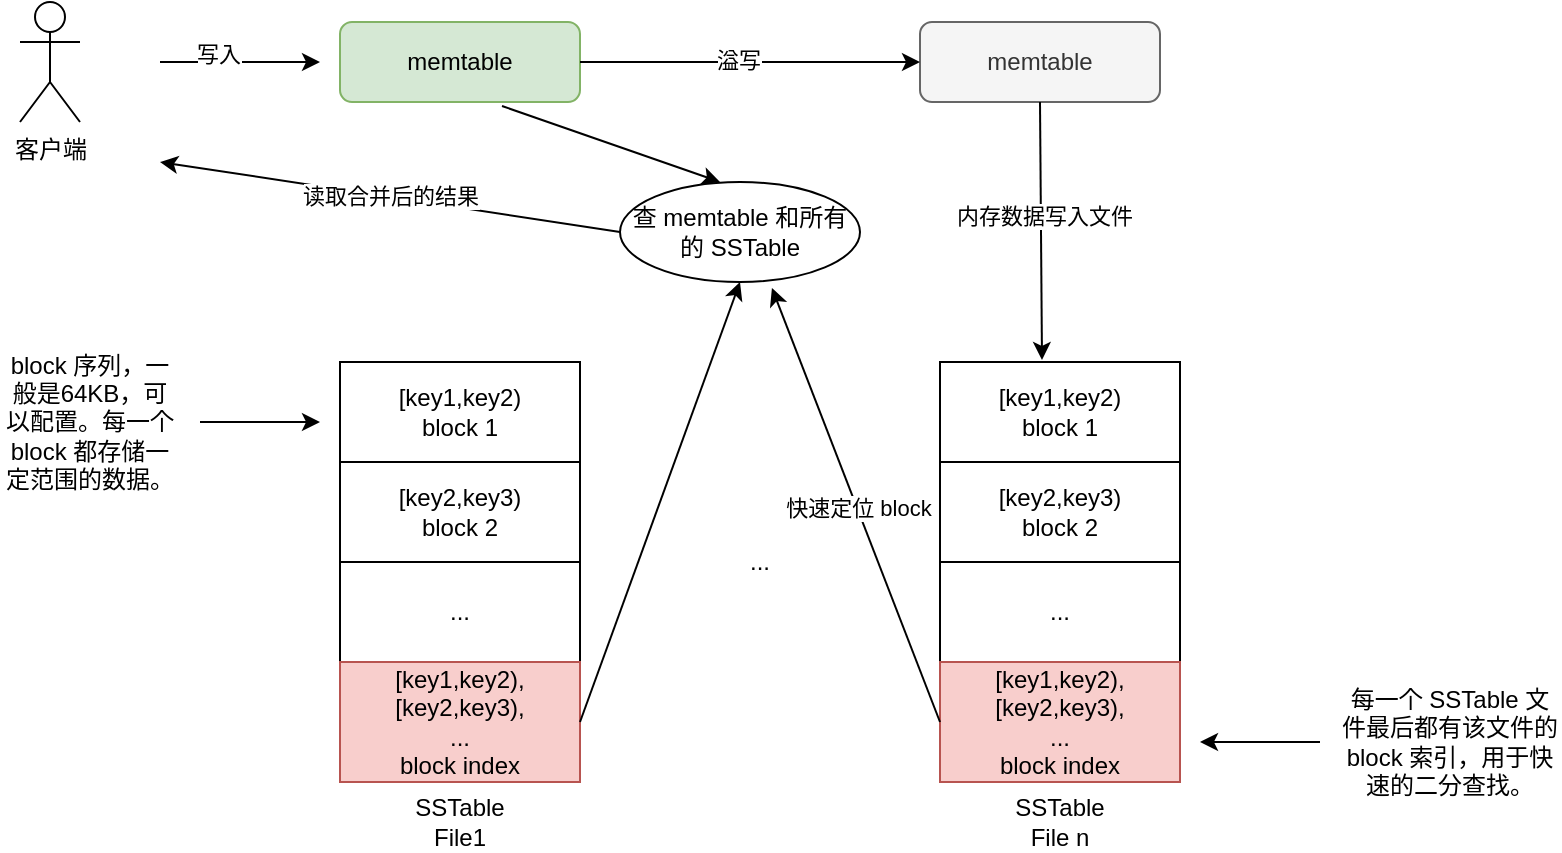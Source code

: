 <mxfile version="13.0.3" type="device"><diagram id="uJtOuKUc4PEvThBU7_rk" name="Page-1"><mxGraphModel dx="946" dy="1793" grid="1" gridSize="10" guides="1" tooltips="1" connect="1" arrows="1" fold="1" page="1" pageScale="1" pageWidth="827" pageHeight="1169" math="0" shadow="0"><root><mxCell id="0"/><mxCell id="1" parent="0"/><mxCell id="PkK_TVMnvMGB2r9Wu8Zr-1" value="&lt;div&gt;[key1,key2)&lt;/div&gt;&lt;div&gt;&lt;span&gt;block 1&lt;/span&gt;&lt;/div&gt;" style="rounded=0;whiteSpace=wrap;html=1;align=center;" parent="1" vertex="1"><mxGeometry x="190" y="170" width="120" height="50" as="geometry"/></mxCell><mxCell id="PkK_TVMnvMGB2r9Wu8Zr-2" value="&lt;div&gt;[key2,key3)&lt;/div&gt;&lt;div&gt;&lt;span&gt;block 2&lt;/span&gt;&lt;/div&gt;" style="rounded=0;whiteSpace=wrap;html=1;align=center;" parent="1" vertex="1"><mxGeometry x="190" y="220" width="120" height="50" as="geometry"/></mxCell><mxCell id="PkK_TVMnvMGB2r9Wu8Zr-3" value="&lt;div&gt;...&lt;/div&gt;" style="rounded=0;whiteSpace=wrap;html=1;align=center;" parent="1" vertex="1"><mxGeometry x="190" y="270" width="120" height="50" as="geometry"/></mxCell><mxCell id="PkK_TVMnvMGB2r9Wu8Zr-4" value="[key1,key2),[key2,key3),&lt;br&gt;...&lt;br&gt;block index" style="rounded=0;whiteSpace=wrap;html=1;align=center;fillColor=#f8cecc;strokeColor=#b85450;" parent="1" vertex="1"><mxGeometry x="190" y="320" width="120" height="60" as="geometry"/></mxCell><mxCell id="PkK_TVMnvMGB2r9Wu8Zr-5" value="SSTable File1" style="text;html=1;strokeColor=none;fillColor=none;align=center;verticalAlign=middle;whiteSpace=wrap;rounded=0;" parent="1" vertex="1"><mxGeometry x="230" y="390" width="40" height="20" as="geometry"/></mxCell><mxCell id="PkK_TVMnvMGB2r9Wu8Zr-11" value="&lt;div&gt;[key1,key2)&lt;/div&gt;&lt;div&gt;&lt;span&gt;block 1&lt;/span&gt;&lt;/div&gt;" style="rounded=0;whiteSpace=wrap;html=1;align=center;" parent="1" vertex="1"><mxGeometry x="490" y="170" width="120" height="50" as="geometry"/></mxCell><mxCell id="PkK_TVMnvMGB2r9Wu8Zr-12" value="&lt;div&gt;[key2,key3)&lt;/div&gt;&lt;div&gt;&lt;span&gt;block 2&lt;/span&gt;&lt;/div&gt;" style="rounded=0;whiteSpace=wrap;html=1;align=center;" parent="1" vertex="1"><mxGeometry x="490" y="220" width="120" height="50" as="geometry"/></mxCell><mxCell id="PkK_TVMnvMGB2r9Wu8Zr-13" value="&lt;div&gt;...&lt;/div&gt;" style="rounded=0;whiteSpace=wrap;html=1;align=center;" parent="1" vertex="1"><mxGeometry x="490" y="270" width="120" height="50" as="geometry"/></mxCell><mxCell id="PkK_TVMnvMGB2r9Wu8Zr-14" value="[key1,key2),[key2,key3),&lt;br&gt;...&lt;br&gt;block index" style="rounded=0;whiteSpace=wrap;html=1;align=center;fillColor=#f8cecc;strokeColor=#b85450;" parent="1" vertex="1"><mxGeometry x="490" y="320" width="120" height="60" as="geometry"/></mxCell><mxCell id="PkK_TVMnvMGB2r9Wu8Zr-15" value="SSTable File n" style="text;html=1;strokeColor=none;fillColor=none;align=center;verticalAlign=middle;whiteSpace=wrap;rounded=0;" parent="1" vertex="1"><mxGeometry x="530" y="390" width="40" height="20" as="geometry"/></mxCell><mxCell id="PkK_TVMnvMGB2r9Wu8Zr-16" value="..." style="text;html=1;strokeColor=none;fillColor=none;align=center;verticalAlign=middle;whiteSpace=wrap;rounded=0;" parent="1" vertex="1"><mxGeometry x="380" y="260" width="40" height="20" as="geometry"/></mxCell><mxCell id="PkK_TVMnvMGB2r9Wu8Zr-17" value="" style="endArrow=classic;html=1;" parent="1" edge="1"><mxGeometry width="50" height="50" relative="1" as="geometry"><mxPoint x="120" y="200" as="sourcePoint"/><mxPoint x="180" y="200" as="targetPoint"/></mxGeometry></mxCell><mxCell id="PkK_TVMnvMGB2r9Wu8Zr-19" value="block 序列，一般是64KB，可以配置。每一个 block 都存储一定范围的数据。" style="text;html=1;strokeColor=none;fillColor=none;align=center;verticalAlign=middle;whiteSpace=wrap;rounded=0;" parent="1" vertex="1"><mxGeometry x="20" y="190" width="90" height="20" as="geometry"/></mxCell><mxCell id="PkK_TVMnvMGB2r9Wu8Zr-20" value="" style="endArrow=classic;html=1;" parent="1" edge="1"><mxGeometry width="50" height="50" relative="1" as="geometry"><mxPoint x="680" y="360" as="sourcePoint"/><mxPoint x="620" y="360" as="targetPoint"/></mxGeometry></mxCell><mxCell id="PkK_TVMnvMGB2r9Wu8Zr-21" value="每一个 SSTable 文件最后都有该文件的 block 索引，用于快速的二分查找。" style="text;html=1;strokeColor=none;fillColor=none;align=center;verticalAlign=middle;whiteSpace=wrap;rounded=0;" parent="1" vertex="1"><mxGeometry x="690" y="350" width="110" height="20" as="geometry"/></mxCell><mxCell id="PkK_TVMnvMGB2r9Wu8Zr-22" value="memtable" style="rounded=1;whiteSpace=wrap;html=1;fillColor=#d5e8d4;strokeColor=#82b366;" parent="1" vertex="1"><mxGeometry x="190" width="120" height="40" as="geometry"/></mxCell><mxCell id="PkK_TVMnvMGB2r9Wu8Zr-23" value="memtable" style="rounded=1;whiteSpace=wrap;html=1;fillColor=#f5f5f5;strokeColor=#666666;fontColor=#333333;" parent="1" vertex="1"><mxGeometry x="480" width="120" height="40" as="geometry"/></mxCell><mxCell id="PkK_TVMnvMGB2r9Wu8Zr-24" value="" style="endArrow=classic;html=1;exitX=0.5;exitY=1;exitDx=0;exitDy=0;entryX=0.425;entryY=-0.02;entryDx=0;entryDy=0;entryPerimeter=0;" parent="1" source="PkK_TVMnvMGB2r9Wu8Zr-23" target="PkK_TVMnvMGB2r9Wu8Zr-11" edge="1"><mxGeometry width="50" height="50" relative="1" as="geometry"><mxPoint x="400" y="250" as="sourcePoint"/><mxPoint x="450" y="200" as="targetPoint"/></mxGeometry></mxCell><mxCell id="PkK_TVMnvMGB2r9Wu8Zr-27" value="内存数据写入文件" style="edgeLabel;html=1;align=center;verticalAlign=middle;resizable=0;points=[];" parent="PkK_TVMnvMGB2r9Wu8Zr-24" vertex="1" connectable="0"><mxGeometry x="-0.116" y="1" relative="1" as="geometry"><mxPoint as="offset"/></mxGeometry></mxCell><mxCell id="PkK_TVMnvMGB2r9Wu8Zr-25" value="" style="endArrow=classic;html=1;entryX=0;entryY=0.5;entryDx=0;entryDy=0;exitX=1;exitY=0.5;exitDx=0;exitDy=0;" parent="1" source="PkK_TVMnvMGB2r9Wu8Zr-22" target="PkK_TVMnvMGB2r9Wu8Zr-23" edge="1"><mxGeometry width="50" height="50" relative="1" as="geometry"><mxPoint x="350" y="60" as="sourcePoint"/><mxPoint x="450" y="150" as="targetPoint"/></mxGeometry></mxCell><mxCell id="PkK_TVMnvMGB2r9Wu8Zr-26" value="溢写" style="edgeLabel;html=1;align=center;verticalAlign=middle;resizable=0;points=[];" parent="PkK_TVMnvMGB2r9Wu8Zr-25" vertex="1" connectable="0"><mxGeometry x="-0.071" y="1" relative="1" as="geometry"><mxPoint as="offset"/></mxGeometry></mxCell><mxCell id="PkK_TVMnvMGB2r9Wu8Zr-28" value="" style="endArrow=classic;html=1;" parent="1" edge="1"><mxGeometry width="50" height="50" relative="1" as="geometry"><mxPoint x="100" y="20" as="sourcePoint"/><mxPoint x="180" y="20" as="targetPoint"/></mxGeometry></mxCell><mxCell id="PkK_TVMnvMGB2r9Wu8Zr-30" value="写入" style="edgeLabel;html=1;align=center;verticalAlign=middle;resizable=0;points=[];" parent="PkK_TVMnvMGB2r9Wu8Zr-28" vertex="1" connectable="0"><mxGeometry x="-0.275" y="4" relative="1" as="geometry"><mxPoint as="offset"/></mxGeometry></mxCell><mxCell id="PkK_TVMnvMGB2r9Wu8Zr-29" value="客户端" style="shape=umlActor;verticalLabelPosition=bottom;labelBackgroundColor=#ffffff;verticalAlign=top;html=1;outlineConnect=0;" parent="1" vertex="1"><mxGeometry x="30" y="-10" width="30" height="60" as="geometry"/></mxCell><mxCell id="PkK_TVMnvMGB2r9Wu8Zr-32" value="读取合并后的结果" style="endArrow=classic;html=1;exitX=0;exitY=0.5;exitDx=0;exitDy=0;" parent="1" source="PkK_TVMnvMGB2r9Wu8Zr-33" edge="1"><mxGeometry width="50" height="50" relative="1" as="geometry"><mxPoint x="180" y="70" as="sourcePoint"/><mxPoint x="100" y="70" as="targetPoint"/></mxGeometry></mxCell><mxCell id="PkK_TVMnvMGB2r9Wu8Zr-33" value="查 memtable 和所有的 SSTable&lt;br&gt;" style="ellipse;whiteSpace=wrap;html=1;" parent="1" vertex="1"><mxGeometry x="330" y="80" width="120" height="50" as="geometry"/></mxCell><mxCell id="PkK_TVMnvMGB2r9Wu8Zr-34" value="" style="endArrow=classic;html=1;exitX=0;exitY=0.5;exitDx=0;exitDy=0;entryX=0.633;entryY=1.06;entryDx=0;entryDy=0;entryPerimeter=0;" parent="1" source="PkK_TVMnvMGB2r9Wu8Zr-14" target="PkK_TVMnvMGB2r9Wu8Zr-33" edge="1"><mxGeometry width="50" height="50" relative="1" as="geometry"><mxPoint x="400" y="160" as="sourcePoint"/><mxPoint x="450" y="110" as="targetPoint"/></mxGeometry></mxCell><mxCell id="PkK_TVMnvMGB2r9Wu8Zr-36" value="快速定位 block" style="edgeLabel;html=1;align=center;verticalAlign=middle;resizable=0;points=[];" parent="PkK_TVMnvMGB2r9Wu8Zr-34" vertex="1" connectable="0"><mxGeometry x="-0.009" relative="1" as="geometry"><mxPoint as="offset"/></mxGeometry></mxCell><mxCell id="PkK_TVMnvMGB2r9Wu8Zr-35" value="" style="endArrow=classic;html=1;exitX=1;exitY=0.5;exitDx=0;exitDy=0;entryX=0.5;entryY=1;entryDx=0;entryDy=0;" parent="1" source="PkK_TVMnvMGB2r9Wu8Zr-4" target="PkK_TVMnvMGB2r9Wu8Zr-33" edge="1"><mxGeometry width="50" height="50" relative="1" as="geometry"><mxPoint x="400" y="160" as="sourcePoint"/><mxPoint x="450" y="110" as="targetPoint"/></mxGeometry></mxCell><mxCell id="PkK_TVMnvMGB2r9Wu8Zr-37" value="" style="endArrow=classic;html=1;exitX=0.675;exitY=1.05;exitDx=0;exitDy=0;exitPerimeter=0;" parent="1" source="PkK_TVMnvMGB2r9Wu8Zr-22" edge="1"><mxGeometry width="50" height="50" relative="1" as="geometry"><mxPoint x="400" y="160" as="sourcePoint"/><mxPoint x="380" y="80" as="targetPoint"/></mxGeometry></mxCell></root></mxGraphModel></diagram></mxfile>